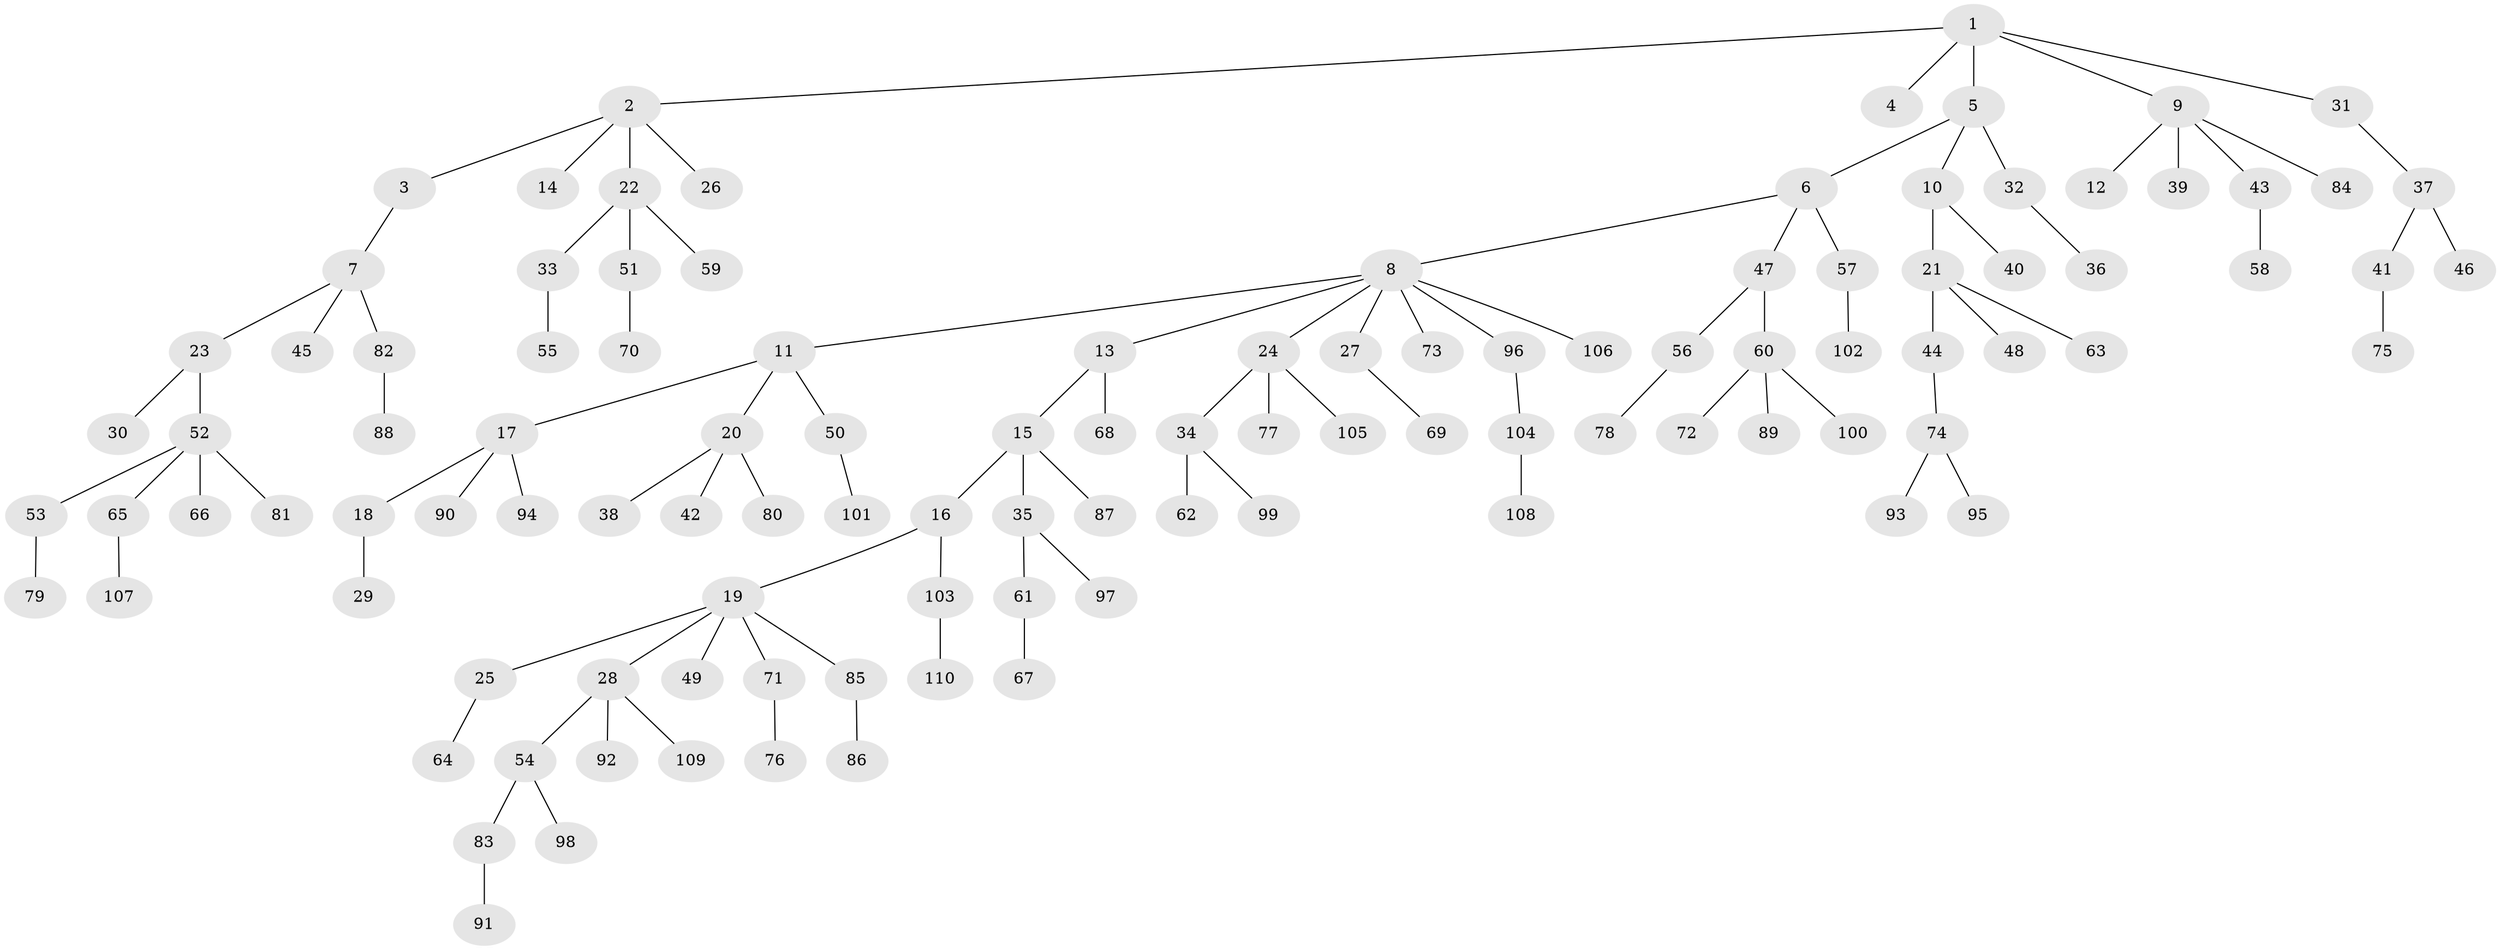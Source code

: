 // coarse degree distribution, {2: 0.21818181818181817, 4: 0.07272727272727272, 1: 0.4909090909090909, 3: 0.18181818181818182, 5: 0.01818181818181818, 6: 0.01818181818181818}
// Generated by graph-tools (version 1.1) at 2025/37/03/04/25 23:37:22]
// undirected, 110 vertices, 109 edges
graph export_dot {
  node [color=gray90,style=filled];
  1;
  2;
  3;
  4;
  5;
  6;
  7;
  8;
  9;
  10;
  11;
  12;
  13;
  14;
  15;
  16;
  17;
  18;
  19;
  20;
  21;
  22;
  23;
  24;
  25;
  26;
  27;
  28;
  29;
  30;
  31;
  32;
  33;
  34;
  35;
  36;
  37;
  38;
  39;
  40;
  41;
  42;
  43;
  44;
  45;
  46;
  47;
  48;
  49;
  50;
  51;
  52;
  53;
  54;
  55;
  56;
  57;
  58;
  59;
  60;
  61;
  62;
  63;
  64;
  65;
  66;
  67;
  68;
  69;
  70;
  71;
  72;
  73;
  74;
  75;
  76;
  77;
  78;
  79;
  80;
  81;
  82;
  83;
  84;
  85;
  86;
  87;
  88;
  89;
  90;
  91;
  92;
  93;
  94;
  95;
  96;
  97;
  98;
  99;
  100;
  101;
  102;
  103;
  104;
  105;
  106;
  107;
  108;
  109;
  110;
  1 -- 2;
  1 -- 4;
  1 -- 5;
  1 -- 9;
  1 -- 31;
  2 -- 3;
  2 -- 14;
  2 -- 22;
  2 -- 26;
  3 -- 7;
  5 -- 6;
  5 -- 10;
  5 -- 32;
  6 -- 8;
  6 -- 47;
  6 -- 57;
  7 -- 23;
  7 -- 45;
  7 -- 82;
  8 -- 11;
  8 -- 13;
  8 -- 24;
  8 -- 27;
  8 -- 73;
  8 -- 96;
  8 -- 106;
  9 -- 12;
  9 -- 39;
  9 -- 43;
  9 -- 84;
  10 -- 21;
  10 -- 40;
  11 -- 17;
  11 -- 20;
  11 -- 50;
  13 -- 15;
  13 -- 68;
  15 -- 16;
  15 -- 35;
  15 -- 87;
  16 -- 19;
  16 -- 103;
  17 -- 18;
  17 -- 90;
  17 -- 94;
  18 -- 29;
  19 -- 25;
  19 -- 28;
  19 -- 49;
  19 -- 71;
  19 -- 85;
  20 -- 38;
  20 -- 42;
  20 -- 80;
  21 -- 44;
  21 -- 48;
  21 -- 63;
  22 -- 33;
  22 -- 51;
  22 -- 59;
  23 -- 30;
  23 -- 52;
  24 -- 34;
  24 -- 77;
  24 -- 105;
  25 -- 64;
  27 -- 69;
  28 -- 54;
  28 -- 92;
  28 -- 109;
  31 -- 37;
  32 -- 36;
  33 -- 55;
  34 -- 62;
  34 -- 99;
  35 -- 61;
  35 -- 97;
  37 -- 41;
  37 -- 46;
  41 -- 75;
  43 -- 58;
  44 -- 74;
  47 -- 56;
  47 -- 60;
  50 -- 101;
  51 -- 70;
  52 -- 53;
  52 -- 65;
  52 -- 66;
  52 -- 81;
  53 -- 79;
  54 -- 83;
  54 -- 98;
  56 -- 78;
  57 -- 102;
  60 -- 72;
  60 -- 89;
  60 -- 100;
  61 -- 67;
  65 -- 107;
  71 -- 76;
  74 -- 93;
  74 -- 95;
  82 -- 88;
  83 -- 91;
  85 -- 86;
  96 -- 104;
  103 -- 110;
  104 -- 108;
}
